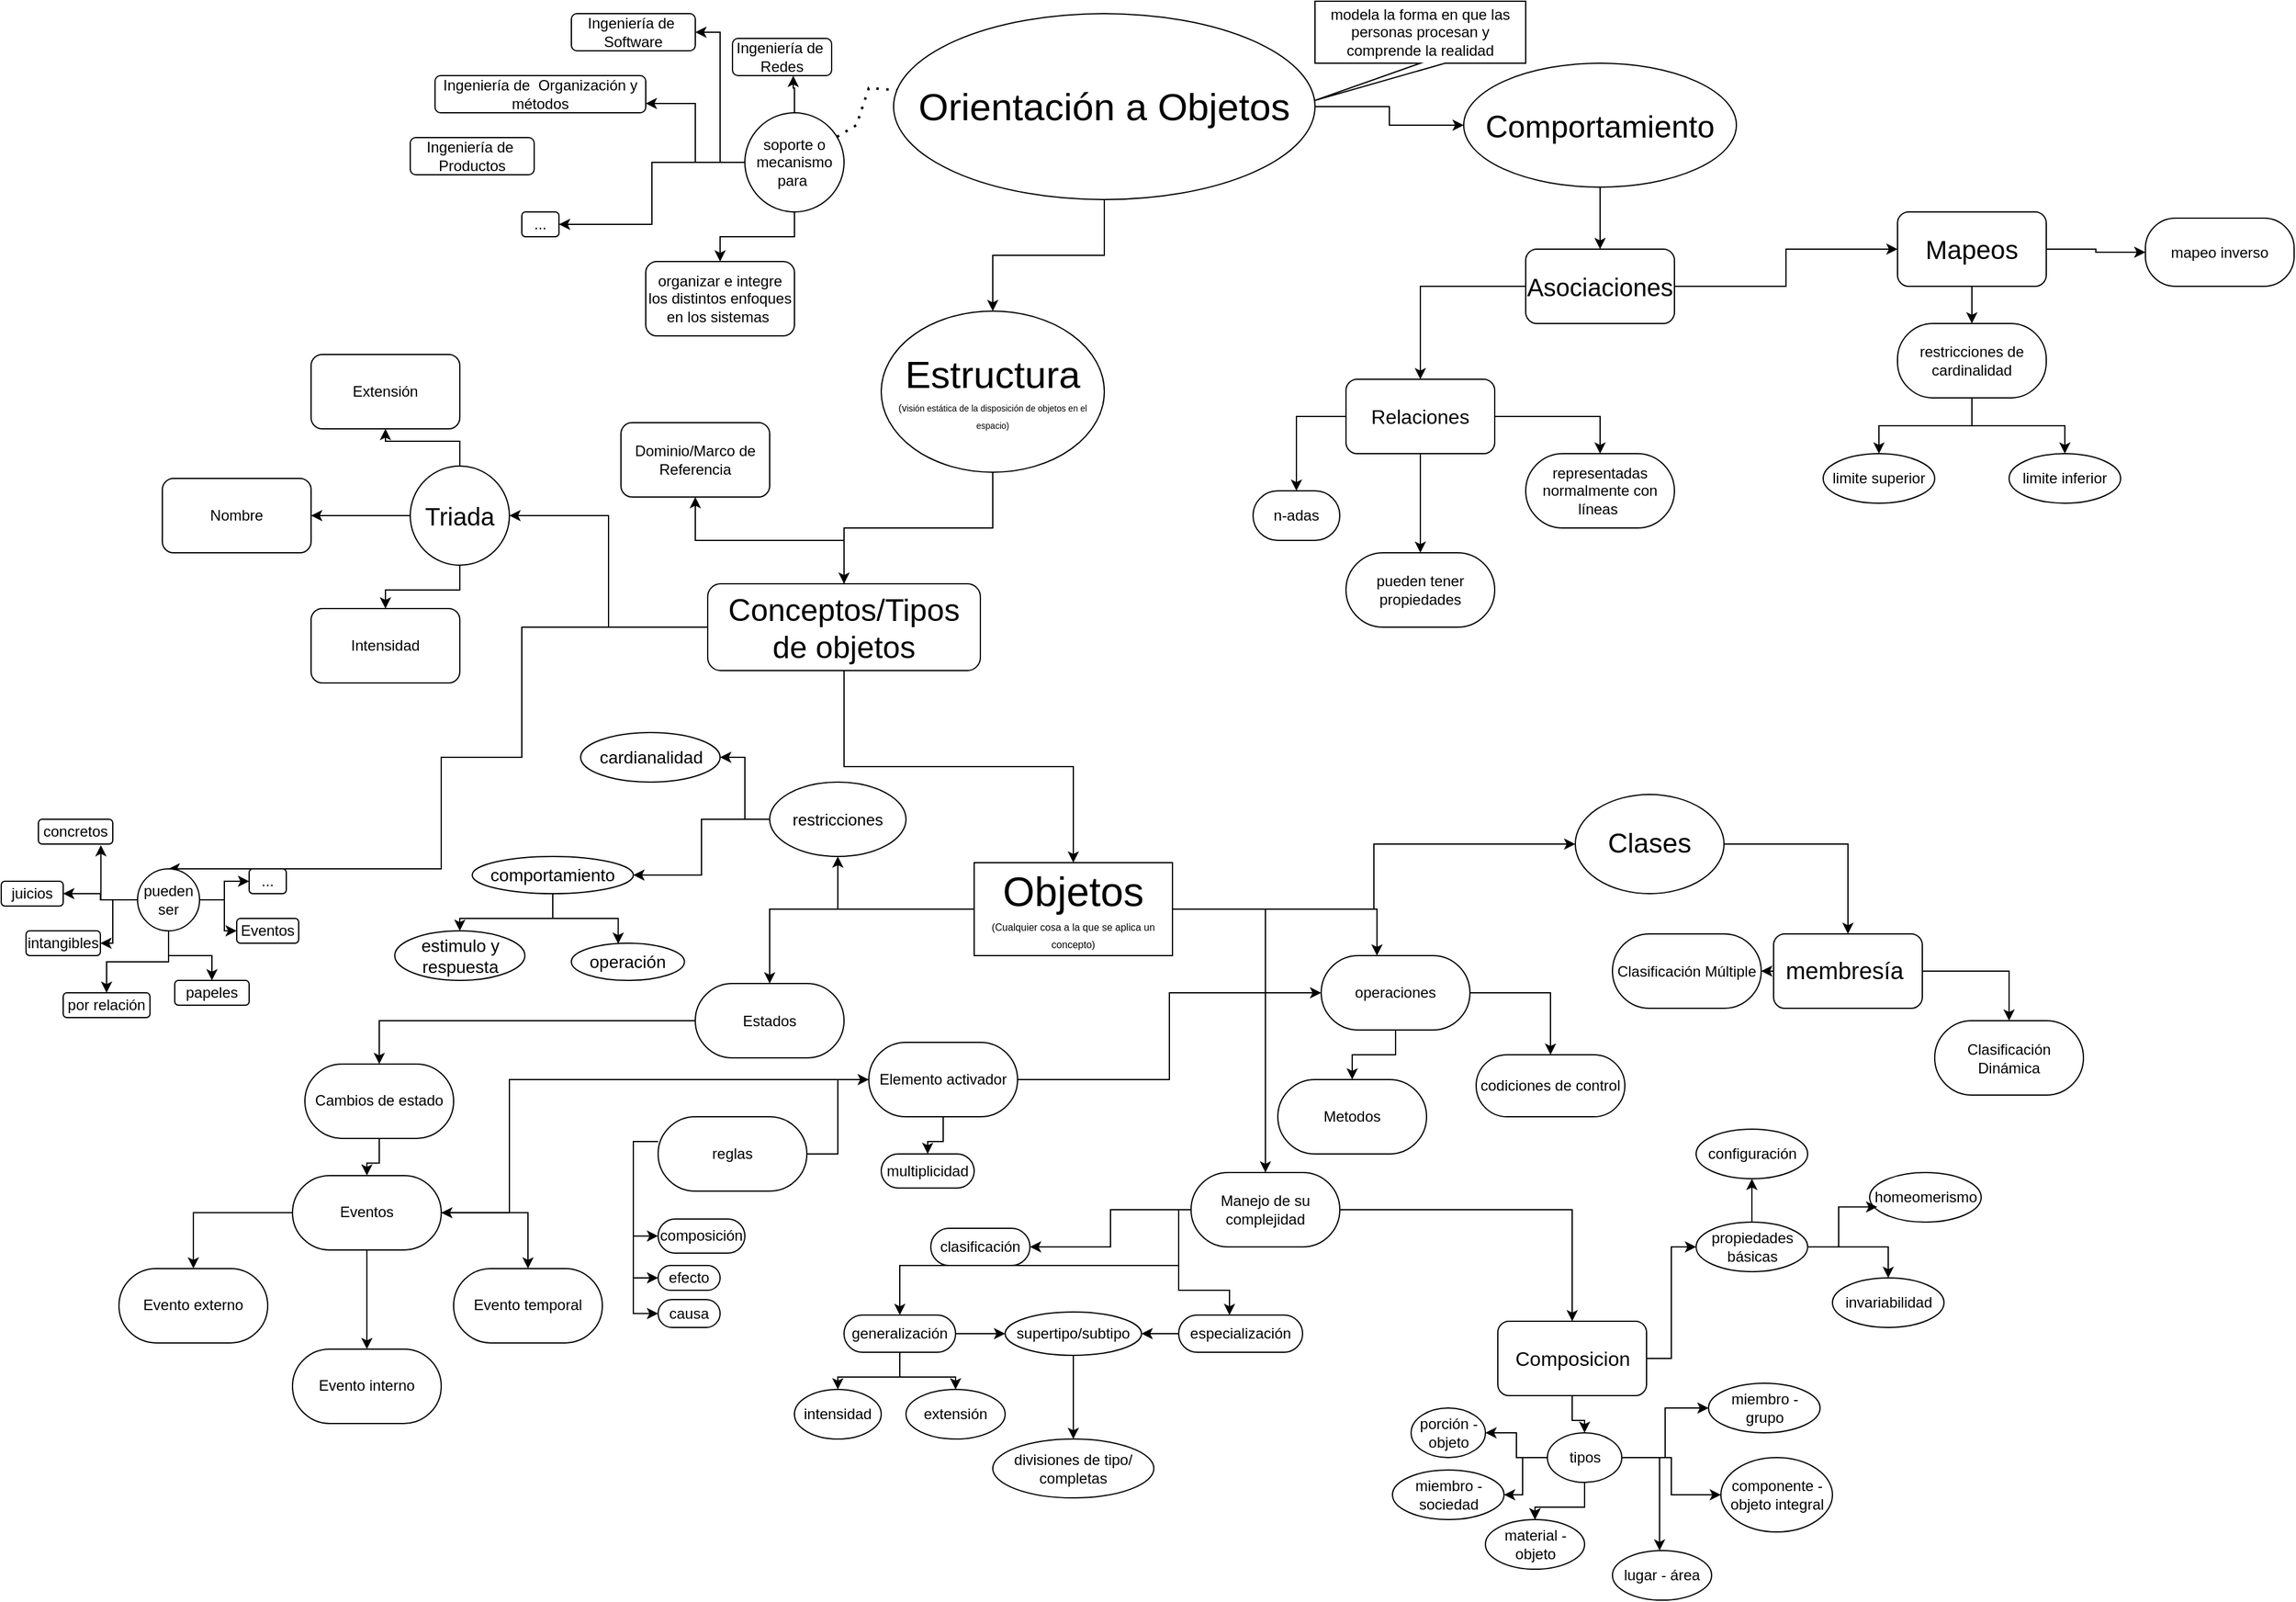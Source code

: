 <mxfile version="22.1.3" type="github">
  <diagram name="Page-1" id="ad52d381-51e7-2e0d-a935-2d0ddd2fd229">
    <mxGraphModel dx="2140" dy="559" grid="1" gridSize="10" guides="1" tooltips="1" connect="1" arrows="1" fold="1" page="1" pageScale="1" pageWidth="1100" pageHeight="850" background="none" math="0" shadow="0">
      <root>
        <mxCell id="0" />
        <mxCell id="1" parent="0" />
        <mxCell id="ZVfqwA3qxjbsTIcFYJxP-84" value="" style="edgeStyle=orthogonalEdgeStyle;rounded=0;orthogonalLoop=1;jettySize=auto;html=1;" parent="1" source="ZVfqwA3qxjbsTIcFYJxP-17" target="ZVfqwA3qxjbsTIcFYJxP-37" edge="1">
          <mxGeometry relative="1" as="geometry" />
        </mxCell>
        <mxCell id="ZVfqwA3qxjbsTIcFYJxP-85" style="edgeStyle=orthogonalEdgeStyle;rounded=0;orthogonalLoop=1;jettySize=auto;html=1;" parent="1" source="ZVfqwA3qxjbsTIcFYJxP-17" target="ZVfqwA3qxjbsTIcFYJxP-59" edge="1">
          <mxGeometry relative="1" as="geometry" />
        </mxCell>
        <mxCell id="ZVfqwA3qxjbsTIcFYJxP-17" value="&lt;font style=&quot;font-size: 31px;&quot;&gt;Orientación a Objetos&lt;/font&gt;" style="ellipse;whiteSpace=wrap;html=1;" parent="1" vertex="1">
          <mxGeometry x="-50" y="20" width="340" height="150" as="geometry" />
        </mxCell>
        <mxCell id="ZVfqwA3qxjbsTIcFYJxP-22" value="modela la forma en que las personas procesan y comprende la realidad" style="shape=callout;whiteSpace=wrap;html=1;perimeter=calloutPerimeter;position2=0;" parent="1" vertex="1">
          <mxGeometry x="290" y="10" width="170" height="80" as="geometry" />
        </mxCell>
        <mxCell id="ZVfqwA3qxjbsTIcFYJxP-72" style="edgeStyle=orthogonalEdgeStyle;rounded=0;orthogonalLoop=1;jettySize=auto;html=1;entryX=1;entryY=0.75;entryDx=0;entryDy=0;" parent="1" source="ZVfqwA3qxjbsTIcFYJxP-24" target="ZVfqwA3qxjbsTIcFYJxP-27" edge="1">
          <mxGeometry relative="1" as="geometry" />
        </mxCell>
        <mxCell id="ZVfqwA3qxjbsTIcFYJxP-74" style="edgeStyle=orthogonalEdgeStyle;rounded=0;orthogonalLoop=1;jettySize=auto;html=1;" parent="1" source="ZVfqwA3qxjbsTIcFYJxP-24" target="ZVfqwA3qxjbsTIcFYJxP-32" edge="1">
          <mxGeometry relative="1" as="geometry" />
        </mxCell>
        <mxCell id="ZVfqwA3qxjbsTIcFYJxP-75" style="edgeStyle=orthogonalEdgeStyle;rounded=0;orthogonalLoop=1;jettySize=auto;html=1;entryX=1;entryY=0.5;entryDx=0;entryDy=0;" parent="1" source="ZVfqwA3qxjbsTIcFYJxP-24" target="ZVfqwA3qxjbsTIcFYJxP-25" edge="1">
          <mxGeometry relative="1" as="geometry" />
        </mxCell>
        <mxCell id="ZVfqwA3qxjbsTIcFYJxP-79" style="edgeStyle=orthogonalEdgeStyle;rounded=0;orthogonalLoop=1;jettySize=auto;html=1;" parent="1" source="ZVfqwA3qxjbsTIcFYJxP-24" target="ZVfqwA3qxjbsTIcFYJxP-31" edge="1">
          <mxGeometry relative="1" as="geometry" />
        </mxCell>
        <mxCell id="ZVfqwA3qxjbsTIcFYJxP-24" value="soporte o mecanismo para&amp;nbsp;" style="ellipse;whiteSpace=wrap;html=1;aspect=fixed;" parent="1" vertex="1">
          <mxGeometry x="-170" y="100" width="80" height="80" as="geometry" />
        </mxCell>
        <mxCell id="ZVfqwA3qxjbsTIcFYJxP-25" value="Ingeniería de&amp;nbsp; Software" style="rounded=1;whiteSpace=wrap;html=1;" parent="1" vertex="1">
          <mxGeometry x="-310" y="20" width="100" height="30" as="geometry" />
        </mxCell>
        <mxCell id="ZVfqwA3qxjbsTIcFYJxP-26" value="Ingeniería de&amp;nbsp; Redes" style="rounded=1;whiteSpace=wrap;html=1;" parent="1" vertex="1">
          <mxGeometry x="-180" y="40" width="80" height="30" as="geometry" />
        </mxCell>
        <mxCell id="ZVfqwA3qxjbsTIcFYJxP-27" value="Ingeniería de&amp;nbsp; Organización y métodos" style="rounded=1;whiteSpace=wrap;html=1;" parent="1" vertex="1">
          <mxGeometry x="-420" y="70" width="170" height="30" as="geometry" />
        </mxCell>
        <mxCell id="ZVfqwA3qxjbsTIcFYJxP-28" value="Ingeniería de&amp;nbsp; Productos" style="rounded=1;whiteSpace=wrap;html=1;" parent="1" vertex="1">
          <mxGeometry x="-440" y="120" width="100" height="30" as="geometry" />
        </mxCell>
        <mxCell id="ZVfqwA3qxjbsTIcFYJxP-31" value="..." style="rounded=1;whiteSpace=wrap;html=1;" parent="1" vertex="1">
          <mxGeometry x="-350" y="180" width="30" height="20" as="geometry" />
        </mxCell>
        <mxCell id="ZVfqwA3qxjbsTIcFYJxP-32" value="organizar e integre los distintos enfoques en los sistemas&amp;nbsp;" style="rounded=1;whiteSpace=wrap;html=1;" parent="1" vertex="1">
          <mxGeometry x="-250" y="220" width="120" height="60" as="geometry" />
        </mxCell>
        <mxCell id="ZVfqwA3qxjbsTIcFYJxP-88" style="edgeStyle=orthogonalEdgeStyle;rounded=0;orthogonalLoop=1;jettySize=auto;html=1;" parent="1" source="ZVfqwA3qxjbsTIcFYJxP-37" target="ZVfqwA3qxjbsTIcFYJxP-38" edge="1">
          <mxGeometry relative="1" as="geometry" />
        </mxCell>
        <mxCell id="ZVfqwA3qxjbsTIcFYJxP-37" value="&lt;font style=&quot;font-size: 31px;&quot;&gt;Estructura&lt;/font&gt;&lt;br&gt;&lt;font style=&quot;font-size: 8px;&quot;&gt;&lt;font style=&quot;font-size: 8px;&quot;&gt;(&lt;/font&gt;&lt;font style=&quot;font-size: 8px;&quot;&gt;v&lt;/font&gt;&lt;/font&gt;&lt;font style=&quot;font-size: 7px;&quot;&gt;isión estática de la disposición de objetos en el espacio)&lt;/font&gt;" style="ellipse;whiteSpace=wrap;html=1;" parent="1" vertex="1">
          <mxGeometry x="-60" y="260" width="180" height="130" as="geometry" />
        </mxCell>
        <mxCell id="ZVfqwA3qxjbsTIcFYJxP-90" style="edgeStyle=orthogonalEdgeStyle;rounded=0;orthogonalLoop=1;jettySize=auto;html=1;entryX=0.5;entryY=0;entryDx=0;entryDy=0;" parent="1" source="ZVfqwA3qxjbsTIcFYJxP-38" target="ZVfqwA3qxjbsTIcFYJxP-51" edge="1">
          <mxGeometry relative="1" as="geometry">
            <Array as="points">
              <mxPoint x="-350" y="515" />
              <mxPoint x="-350" y="620" />
              <mxPoint x="-415" y="620" />
            </Array>
          </mxGeometry>
        </mxCell>
        <mxCell id="ZVfqwA3qxjbsTIcFYJxP-91" style="edgeStyle=orthogonalEdgeStyle;rounded=0;orthogonalLoop=1;jettySize=auto;html=1;entryX=1;entryY=0.5;entryDx=0;entryDy=0;" parent="1" source="ZVfqwA3qxjbsTIcFYJxP-38" target="ZVfqwA3qxjbsTIcFYJxP-43" edge="1">
          <mxGeometry relative="1" as="geometry" />
        </mxCell>
        <mxCell id="ZVfqwA3qxjbsTIcFYJxP-98" style="edgeStyle=orthogonalEdgeStyle;rounded=0;orthogonalLoop=1;jettySize=auto;html=1;" parent="1" source="ZVfqwA3qxjbsTIcFYJxP-38" target="ZVfqwA3qxjbsTIcFYJxP-41" edge="1">
          <mxGeometry relative="1" as="geometry" />
        </mxCell>
        <mxCell id="ZVfqwA3qxjbsTIcFYJxP-112" style="edgeStyle=orthogonalEdgeStyle;rounded=0;orthogonalLoop=1;jettySize=auto;html=1;" parent="1" source="ZVfqwA3qxjbsTIcFYJxP-38" target="ZVfqwA3qxjbsTIcFYJxP-53" edge="1">
          <mxGeometry relative="1" as="geometry" />
        </mxCell>
        <mxCell id="ZVfqwA3qxjbsTIcFYJxP-38" value="&lt;font style=&quot;font-size: 25px;&quot;&gt;Conceptos/Tipos de objetos&lt;/font&gt;" style="rounded=1;whiteSpace=wrap;html=1;" parent="1" vertex="1">
          <mxGeometry x="-200" y="480" width="220" height="70" as="geometry" />
        </mxCell>
        <mxCell id="ZVfqwA3qxjbsTIcFYJxP-39" value="Intensidad" style="rounded=1;whiteSpace=wrap;html=1;" parent="1" vertex="1">
          <mxGeometry x="-520" y="500" width="120" height="60" as="geometry" />
        </mxCell>
        <mxCell id="ZVfqwA3qxjbsTIcFYJxP-40" value="Extensión" style="rounded=1;whiteSpace=wrap;html=1;" parent="1" vertex="1">
          <mxGeometry x="-520" y="295" width="120" height="60" as="geometry" />
        </mxCell>
        <mxCell id="ZVfqwA3qxjbsTIcFYJxP-41" value="Dominio/Marco de Referencia" style="rounded=1;whiteSpace=wrap;html=1;" parent="1" vertex="1">
          <mxGeometry x="-270" y="350" width="120" height="60" as="geometry" />
        </mxCell>
        <mxCell id="ZVfqwA3qxjbsTIcFYJxP-42" value="Nombre" style="rounded=1;whiteSpace=wrap;html=1;" parent="1" vertex="1">
          <mxGeometry x="-640" y="395" width="120" height="60" as="geometry" />
        </mxCell>
        <mxCell id="ZVfqwA3qxjbsTIcFYJxP-92" value="" style="edgeStyle=orthogonalEdgeStyle;rounded=0;orthogonalLoop=1;jettySize=auto;html=1;" parent="1" source="ZVfqwA3qxjbsTIcFYJxP-43" target="ZVfqwA3qxjbsTIcFYJxP-42" edge="1">
          <mxGeometry relative="1" as="geometry" />
        </mxCell>
        <mxCell id="ZVfqwA3qxjbsTIcFYJxP-93" value="" style="edgeStyle=orthogonalEdgeStyle;rounded=0;orthogonalLoop=1;jettySize=auto;html=1;" parent="1" source="ZVfqwA3qxjbsTIcFYJxP-43" target="ZVfqwA3qxjbsTIcFYJxP-40" edge="1">
          <mxGeometry relative="1" as="geometry" />
        </mxCell>
        <mxCell id="ZVfqwA3qxjbsTIcFYJxP-111" value="" style="edgeStyle=orthogonalEdgeStyle;rounded=0;orthogonalLoop=1;jettySize=auto;html=1;" parent="1" source="ZVfqwA3qxjbsTIcFYJxP-43" target="ZVfqwA3qxjbsTIcFYJxP-39" edge="1">
          <mxGeometry relative="1" as="geometry" />
        </mxCell>
        <mxCell id="ZVfqwA3qxjbsTIcFYJxP-43" value="&lt;font style=&quot;font-size: 20px;&quot;&gt;Triada&lt;/font&gt;" style="ellipse;whiteSpace=wrap;html=1;aspect=fixed;" parent="1" vertex="1">
          <mxGeometry x="-440" y="385" width="80" height="80" as="geometry" />
        </mxCell>
        <mxCell id="ZVfqwA3qxjbsTIcFYJxP-44" value="concretos" style="rounded=1;whiteSpace=wrap;html=1;" parent="1" vertex="1">
          <mxGeometry x="-740" y="670" width="60" height="20" as="geometry" />
        </mxCell>
        <mxCell id="ZVfqwA3qxjbsTIcFYJxP-45" value="intangibles" style="rounded=1;whiteSpace=wrap;html=1;" parent="1" vertex="1">
          <mxGeometry x="-750" y="760" width="60" height="20" as="geometry" />
        </mxCell>
        <mxCell id="ZVfqwA3qxjbsTIcFYJxP-46" value="papeles" style="rounded=1;whiteSpace=wrap;html=1;" parent="1" vertex="1">
          <mxGeometry x="-630" y="800" width="60" height="20" as="geometry" />
        </mxCell>
        <mxCell id="ZVfqwA3qxjbsTIcFYJxP-47" value="juicios" style="rounded=1;whiteSpace=wrap;html=1;" parent="1" vertex="1">
          <mxGeometry x="-770" y="720" width="50" height="20" as="geometry" />
        </mxCell>
        <mxCell id="ZVfqwA3qxjbsTIcFYJxP-48" value="por relación" style="rounded=1;whiteSpace=wrap;html=1;" parent="1" vertex="1">
          <mxGeometry x="-720" y="810" width="70" height="20" as="geometry" />
        </mxCell>
        <mxCell id="ZVfqwA3qxjbsTIcFYJxP-49" value="Eventos" style="rounded=1;whiteSpace=wrap;html=1;" parent="1" vertex="1">
          <mxGeometry x="-580" y="750" width="50" height="20" as="geometry" />
        </mxCell>
        <mxCell id="ZVfqwA3qxjbsTIcFYJxP-50" value="..." style="rounded=1;whiteSpace=wrap;html=1;" parent="1" vertex="1">
          <mxGeometry x="-570" y="710" width="30" height="20" as="geometry" />
        </mxCell>
        <mxCell id="ZVfqwA3qxjbsTIcFYJxP-99" value="" style="edgeStyle=orthogonalEdgeStyle;rounded=0;orthogonalLoop=1;jettySize=auto;html=1;" parent="1" source="ZVfqwA3qxjbsTIcFYJxP-51" target="ZVfqwA3qxjbsTIcFYJxP-47" edge="1">
          <mxGeometry relative="1" as="geometry" />
        </mxCell>
        <mxCell id="ZVfqwA3qxjbsTIcFYJxP-101" value="" style="edgeStyle=orthogonalEdgeStyle;rounded=0;orthogonalLoop=1;jettySize=auto;html=1;" parent="1" source="ZVfqwA3qxjbsTIcFYJxP-51" target="ZVfqwA3qxjbsTIcFYJxP-48" edge="1">
          <mxGeometry relative="1" as="geometry" />
        </mxCell>
        <mxCell id="ZVfqwA3qxjbsTIcFYJxP-102" style="edgeStyle=orthogonalEdgeStyle;rounded=0;orthogonalLoop=1;jettySize=auto;html=1;" parent="1" source="ZVfqwA3qxjbsTIcFYJxP-51" target="ZVfqwA3qxjbsTIcFYJxP-45" edge="1">
          <mxGeometry relative="1" as="geometry" />
        </mxCell>
        <mxCell id="ZVfqwA3qxjbsTIcFYJxP-105" style="edgeStyle=orthogonalEdgeStyle;rounded=0;orthogonalLoop=1;jettySize=auto;html=1;" parent="1" source="ZVfqwA3qxjbsTIcFYJxP-51" target="ZVfqwA3qxjbsTIcFYJxP-50" edge="1">
          <mxGeometry relative="1" as="geometry" />
        </mxCell>
        <mxCell id="ZVfqwA3qxjbsTIcFYJxP-106" style="edgeStyle=orthogonalEdgeStyle;rounded=0;orthogonalLoop=1;jettySize=auto;html=1;" parent="1" source="ZVfqwA3qxjbsTIcFYJxP-51" target="ZVfqwA3qxjbsTIcFYJxP-49" edge="1">
          <mxGeometry relative="1" as="geometry" />
        </mxCell>
        <mxCell id="ZVfqwA3qxjbsTIcFYJxP-110" style="edgeStyle=orthogonalEdgeStyle;rounded=0;orthogonalLoop=1;jettySize=auto;html=1;" parent="1" source="ZVfqwA3qxjbsTIcFYJxP-51" target="ZVfqwA3qxjbsTIcFYJxP-46" edge="1">
          <mxGeometry relative="1" as="geometry" />
        </mxCell>
        <mxCell id="ZVfqwA3qxjbsTIcFYJxP-51" value="pueden ser" style="ellipse;whiteSpace=wrap;html=1;aspect=fixed;" parent="1" vertex="1">
          <mxGeometry x="-660" y="710" width="50" height="50" as="geometry" />
        </mxCell>
        <mxCell id="ZVfqwA3qxjbsTIcFYJxP-114" style="edgeStyle=orthogonalEdgeStyle;rounded=0;orthogonalLoop=1;jettySize=auto;html=1;" parent="1" source="ZVfqwA3qxjbsTIcFYJxP-53" target="ZVfqwA3qxjbsTIcFYJxP-55" edge="1">
          <mxGeometry relative="1" as="geometry" />
        </mxCell>
        <mxCell id="pJQ6VN8gCUTvLW-6W9JR-26" value="" style="edgeStyle=orthogonalEdgeStyle;rounded=0;orthogonalLoop=1;jettySize=auto;html=1;" parent="1" source="ZVfqwA3qxjbsTIcFYJxP-53" target="pJQ6VN8gCUTvLW-6W9JR-25" edge="1">
          <mxGeometry relative="1" as="geometry" />
        </mxCell>
        <mxCell id="pJQ6VN8gCUTvLW-6W9JR-58" value="" style="edgeStyle=orthogonalEdgeStyle;rounded=0;orthogonalLoop=1;jettySize=auto;html=1;" parent="1" source="ZVfqwA3qxjbsTIcFYJxP-53" target="pJQ6VN8gCUTvLW-6W9JR-59" edge="1">
          <mxGeometry relative="1" as="geometry">
            <mxPoint x="-50.0" y="832.5" as="targetPoint" />
          </mxGeometry>
        </mxCell>
        <mxCell id="pJQ6VN8gCUTvLW-6W9JR-74" style="edgeStyle=orthogonalEdgeStyle;rounded=0;orthogonalLoop=1;jettySize=auto;html=1;" parent="1" source="ZVfqwA3qxjbsTIcFYJxP-53" target="pJQ6VN8gCUTvLW-6W9JR-73" edge="1">
          <mxGeometry relative="1" as="geometry">
            <Array as="points">
              <mxPoint x="340" y="743" />
            </Array>
          </mxGeometry>
        </mxCell>
        <mxCell id="pJQ6VN8gCUTvLW-6W9JR-161" style="edgeStyle=orthogonalEdgeStyle;rounded=0;orthogonalLoop=1;jettySize=auto;html=1;" parent="1" source="ZVfqwA3qxjbsTIcFYJxP-53" target="pJQ6VN8gCUTvLW-6W9JR-147" edge="1">
          <mxGeometry relative="1" as="geometry" />
        </mxCell>
        <mxCell id="ZVfqwA3qxjbsTIcFYJxP-53" value="&lt;font style=&quot;&quot;&gt;&lt;span style=&quot;font-size: 33px;&quot;&gt;Objetos&lt;/span&gt;&lt;br&gt;&lt;span style=&quot;font-size: 8px;&quot;&gt;(Cualquier cosa a la que se aplica un concepto)&lt;/span&gt;&lt;br&gt;&lt;/font&gt;" style="rounded=0;whiteSpace=wrap;html=1;" parent="1" vertex="1">
          <mxGeometry x="15" y="705" width="160" height="75" as="geometry" />
        </mxCell>
        <mxCell id="ZVfqwA3qxjbsTIcFYJxP-115" style="edgeStyle=orthogonalEdgeStyle;rounded=0;orthogonalLoop=1;jettySize=auto;html=1;" parent="1" source="ZVfqwA3qxjbsTIcFYJxP-55" target="ZVfqwA3qxjbsTIcFYJxP-56" edge="1">
          <mxGeometry relative="1" as="geometry" />
        </mxCell>
        <mxCell id="ZVfqwA3qxjbsTIcFYJxP-55" value="&lt;font style=&quot;font-size: 22px;&quot;&gt;Clases&lt;/font&gt;" style="ellipse;whiteSpace=wrap;html=1;" parent="1" vertex="1">
          <mxGeometry x="500" y="650" width="120" height="80" as="geometry" />
        </mxCell>
        <mxCell id="ZVfqwA3qxjbsTIcFYJxP-117" style="edgeStyle=orthogonalEdgeStyle;rounded=0;orthogonalLoop=1;jettySize=auto;html=1;" parent="1" source="ZVfqwA3qxjbsTIcFYJxP-56" target="ZVfqwA3qxjbsTIcFYJxP-57" edge="1">
          <mxGeometry relative="1" as="geometry" />
        </mxCell>
        <mxCell id="ZVfqwA3qxjbsTIcFYJxP-119" style="edgeStyle=orthogonalEdgeStyle;rounded=0;orthogonalLoop=1;jettySize=auto;html=1;" parent="1" source="ZVfqwA3qxjbsTIcFYJxP-56" target="ZVfqwA3qxjbsTIcFYJxP-58" edge="1">
          <mxGeometry relative="1" as="geometry" />
        </mxCell>
        <mxCell id="ZVfqwA3qxjbsTIcFYJxP-56" value="&lt;font style=&quot;font-size: 19px;&quot;&gt;membresía&amp;nbsp;&lt;/font&gt;" style="rounded=1;whiteSpace=wrap;html=1;" parent="1" vertex="1">
          <mxGeometry x="660" y="762.5" width="120" height="60" as="geometry" />
        </mxCell>
        <mxCell id="ZVfqwA3qxjbsTIcFYJxP-57" value="Clasificación Múltiple" style="rounded=1;whiteSpace=wrap;html=1;arcSize=50;" parent="1" vertex="1">
          <mxGeometry x="530" y="762.5" width="120" height="60" as="geometry" />
        </mxCell>
        <mxCell id="ZVfqwA3qxjbsTIcFYJxP-58" value="Clasificación Dinámica" style="rounded=1;whiteSpace=wrap;html=1;arcSize=50;" parent="1" vertex="1">
          <mxGeometry x="790" y="832.5" width="120" height="60" as="geometry" />
        </mxCell>
        <mxCell id="ZVfqwA3qxjbsTIcFYJxP-121" style="edgeStyle=orthogonalEdgeStyle;rounded=0;orthogonalLoop=1;jettySize=auto;html=1;" parent="1" source="ZVfqwA3qxjbsTIcFYJxP-59" target="ZVfqwA3qxjbsTIcFYJxP-60" edge="1">
          <mxGeometry relative="1" as="geometry" />
        </mxCell>
        <mxCell id="ZVfqwA3qxjbsTIcFYJxP-59" value="&lt;font style=&quot;font-size: 25px;&quot;&gt;Comportamiento&lt;/font&gt;" style="ellipse;whiteSpace=wrap;html=1;" parent="1" vertex="1">
          <mxGeometry x="410" y="60" width="220" height="100" as="geometry" />
        </mxCell>
        <mxCell id="ZVfqwA3qxjbsTIcFYJxP-122" style="edgeStyle=orthogonalEdgeStyle;rounded=0;orthogonalLoop=1;jettySize=auto;html=1;" parent="1" source="ZVfqwA3qxjbsTIcFYJxP-60" target="ZVfqwA3qxjbsTIcFYJxP-61" edge="1">
          <mxGeometry relative="1" as="geometry" />
        </mxCell>
        <mxCell id="ZVfqwA3qxjbsTIcFYJxP-123" style="edgeStyle=orthogonalEdgeStyle;rounded=0;orthogonalLoop=1;jettySize=auto;html=1;" parent="1" source="ZVfqwA3qxjbsTIcFYJxP-60" target="ZVfqwA3qxjbsTIcFYJxP-62" edge="1">
          <mxGeometry relative="1" as="geometry" />
        </mxCell>
        <mxCell id="ZVfqwA3qxjbsTIcFYJxP-60" value="&lt;font style=&quot;font-size: 20px;&quot;&gt;Asociaciones&lt;/font&gt;" style="rounded=1;whiteSpace=wrap;html=1;" parent="1" vertex="1">
          <mxGeometry x="460" y="210" width="120" height="60" as="geometry" />
        </mxCell>
        <mxCell id="pJQ6VN8gCUTvLW-6W9JR-16" value="" style="edgeStyle=orthogonalEdgeStyle;rounded=0;orthogonalLoop=1;jettySize=auto;html=1;" parent="1" source="ZVfqwA3qxjbsTIcFYJxP-61" target="pJQ6VN8gCUTvLW-6W9JR-15" edge="1">
          <mxGeometry relative="1" as="geometry" />
        </mxCell>
        <mxCell id="pJQ6VN8gCUTvLW-6W9JR-17" style="edgeStyle=orthogonalEdgeStyle;rounded=0;orthogonalLoop=1;jettySize=auto;html=1;" parent="1" source="ZVfqwA3qxjbsTIcFYJxP-61" target="ZVfqwA3qxjbsTIcFYJxP-65" edge="1">
          <mxGeometry relative="1" as="geometry" />
        </mxCell>
        <mxCell id="pJQ6VN8gCUTvLW-6W9JR-18" style="edgeStyle=orthogonalEdgeStyle;rounded=0;orthogonalLoop=1;jettySize=auto;html=1;entryX=0.5;entryY=0;entryDx=0;entryDy=0;" parent="1" source="ZVfqwA3qxjbsTIcFYJxP-61" target="pJQ6VN8gCUTvLW-6W9JR-13" edge="1">
          <mxGeometry relative="1" as="geometry" />
        </mxCell>
        <mxCell id="ZVfqwA3qxjbsTIcFYJxP-61" value="&lt;font style=&quot;font-size: 16px;&quot;&gt;Relaciones&lt;/font&gt;" style="rounded=1;whiteSpace=wrap;html=1;" parent="1" vertex="1">
          <mxGeometry x="315" y="315" width="120" height="60" as="geometry" />
        </mxCell>
        <mxCell id="pJQ6VN8gCUTvLW-6W9JR-2" value="" style="edgeStyle=orthogonalEdgeStyle;rounded=0;orthogonalLoop=1;jettySize=auto;html=1;" parent="1" source="ZVfqwA3qxjbsTIcFYJxP-62" target="pJQ6VN8gCUTvLW-6W9JR-1" edge="1">
          <mxGeometry relative="1" as="geometry" />
        </mxCell>
        <mxCell id="pJQ6VN8gCUTvLW-6W9JR-12" value="" style="edgeStyle=orthogonalEdgeStyle;rounded=0;orthogonalLoop=1;jettySize=auto;html=1;" parent="1" source="ZVfqwA3qxjbsTIcFYJxP-62" target="pJQ6VN8gCUTvLW-6W9JR-3" edge="1">
          <mxGeometry relative="1" as="geometry" />
        </mxCell>
        <mxCell id="ZVfqwA3qxjbsTIcFYJxP-62" value="&lt;font style=&quot;font-size: 21px;&quot;&gt;Mapeos&lt;/font&gt;" style="rounded=1;whiteSpace=wrap;html=1;" parent="1" vertex="1">
          <mxGeometry x="760" y="180" width="120" height="60" as="geometry" />
        </mxCell>
        <mxCell id="ZVfqwA3qxjbsTIcFYJxP-65" value="n-adas" style="rounded=1;whiteSpace=wrap;html=1;arcSize=50;" parent="1" vertex="1">
          <mxGeometry x="240" y="405" width="70" height="40" as="geometry" />
        </mxCell>
        <mxCell id="ZVfqwA3qxjbsTIcFYJxP-73" style="edgeStyle=orthogonalEdgeStyle;rounded=0;orthogonalLoop=1;jettySize=auto;html=1;entryX=0.613;entryY=1.005;entryDx=0;entryDy=0;entryPerimeter=0;" parent="1" source="ZVfqwA3qxjbsTIcFYJxP-24" target="ZVfqwA3qxjbsTIcFYJxP-26" edge="1">
          <mxGeometry relative="1" as="geometry" />
        </mxCell>
        <mxCell id="ZVfqwA3qxjbsTIcFYJxP-83" value="" style="endArrow=none;dashed=1;html=1;dashPattern=1 3;strokeWidth=2;rounded=0;" parent="1" source="ZVfqwA3qxjbsTIcFYJxP-24" target="ZVfqwA3qxjbsTIcFYJxP-17" edge="1">
          <mxGeometry width="50" height="50" relative="1" as="geometry">
            <mxPoint x="70" y="190" as="sourcePoint" />
            <mxPoint x="120" y="140" as="targetPoint" />
            <Array as="points">
              <mxPoint x="-80" y="110" />
              <mxPoint x="-70" y="80" />
            </Array>
          </mxGeometry>
        </mxCell>
        <mxCell id="ZVfqwA3qxjbsTIcFYJxP-104" style="edgeStyle=orthogonalEdgeStyle;rounded=0;orthogonalLoop=1;jettySize=auto;html=1;entryX=0.84;entryY=1.043;entryDx=0;entryDy=0;entryPerimeter=0;" parent="1" source="ZVfqwA3qxjbsTIcFYJxP-51" target="ZVfqwA3qxjbsTIcFYJxP-44" edge="1">
          <mxGeometry relative="1" as="geometry" />
        </mxCell>
        <mxCell id="pJQ6VN8gCUTvLW-6W9JR-1" value="mapeo inverso" style="whiteSpace=wrap;html=1;rounded=1;arcSize=44;" parent="1" vertex="1">
          <mxGeometry x="960" y="185" width="120" height="55" as="geometry" />
        </mxCell>
        <mxCell id="pJQ6VN8gCUTvLW-6W9JR-6" value="" style="edgeStyle=orthogonalEdgeStyle;rounded=0;orthogonalLoop=1;jettySize=auto;html=1;" parent="1" source="pJQ6VN8gCUTvLW-6W9JR-3" target="pJQ6VN8gCUTvLW-6W9JR-5" edge="1">
          <mxGeometry relative="1" as="geometry" />
        </mxCell>
        <mxCell id="pJQ6VN8gCUTvLW-6W9JR-9" value="" style="edgeStyle=orthogonalEdgeStyle;rounded=0;orthogonalLoop=1;jettySize=auto;html=1;" parent="1" source="pJQ6VN8gCUTvLW-6W9JR-3" target="pJQ6VN8gCUTvLW-6W9JR-7" edge="1">
          <mxGeometry relative="1" as="geometry" />
        </mxCell>
        <mxCell id="pJQ6VN8gCUTvLW-6W9JR-3" value="restricciones de cardinalidad" style="whiteSpace=wrap;html=1;rounded=1;arcSize=48;" parent="1" vertex="1">
          <mxGeometry x="760" y="270" width="120" height="60" as="geometry" />
        </mxCell>
        <mxCell id="pJQ6VN8gCUTvLW-6W9JR-5" value="limite superior" style="ellipse;whiteSpace=wrap;html=1;rounded=1;arcSize=48;" parent="1" vertex="1">
          <mxGeometry x="700" y="375" width="90" height="40" as="geometry" />
        </mxCell>
        <mxCell id="pJQ6VN8gCUTvLW-6W9JR-7" value="limite inferior" style="ellipse;whiteSpace=wrap;html=1;rounded=1;arcSize=48;" parent="1" vertex="1">
          <mxGeometry x="850" y="375" width="90" height="40" as="geometry" />
        </mxCell>
        <mxCell id="pJQ6VN8gCUTvLW-6W9JR-13" value="representadas normalmente con líneas&amp;nbsp;" style="whiteSpace=wrap;html=1;rounded=1;arcSize=50;" parent="1" vertex="1">
          <mxGeometry x="460" y="375" width="120" height="60" as="geometry" />
        </mxCell>
        <mxCell id="pJQ6VN8gCUTvLW-6W9JR-15" value="pueden tener propiedades" style="whiteSpace=wrap;html=1;rounded=1;arcSize=50;" parent="1" vertex="1">
          <mxGeometry x="315" y="455" width="120" height="60" as="geometry" />
        </mxCell>
        <mxCell id="pJQ6VN8gCUTvLW-6W9JR-28" value="" style="edgeStyle=orthogonalEdgeStyle;rounded=0;orthogonalLoop=1;jettySize=auto;html=1;" parent="1" source="pJQ6VN8gCUTvLW-6W9JR-25" target="pJQ6VN8gCUTvLW-6W9JR-27" edge="1">
          <mxGeometry relative="1" as="geometry" />
        </mxCell>
        <mxCell id="pJQ6VN8gCUTvLW-6W9JR-30" value="" style="edgeStyle=orthogonalEdgeStyle;rounded=0;orthogonalLoop=1;jettySize=auto;html=1;" parent="1" source="pJQ6VN8gCUTvLW-6W9JR-25" target="pJQ6VN8gCUTvLW-6W9JR-29" edge="1">
          <mxGeometry relative="1" as="geometry">
            <Array as="points">
              <mxPoint x="180" y="1030" />
              <mxPoint x="-45" y="1030" />
            </Array>
          </mxGeometry>
        </mxCell>
        <mxCell id="pJQ6VN8gCUTvLW-6W9JR-35" style="edgeStyle=orthogonalEdgeStyle;rounded=0;orthogonalLoop=1;jettySize=auto;html=1;" parent="1" source="pJQ6VN8gCUTvLW-6W9JR-25" target="pJQ6VN8gCUTvLW-6W9JR-37" edge="1">
          <mxGeometry relative="1" as="geometry">
            <mxPoint x="220" y="1120" as="targetPoint" />
            <Array as="points">
              <mxPoint x="180" y="1050" />
              <mxPoint x="221" y="1050" />
            </Array>
          </mxGeometry>
        </mxCell>
        <mxCell id="pJQ6VN8gCUTvLW-6W9JR-25" value="Manejo de su complejidad" style="rounded=1;whiteSpace=wrap;html=1;arcSize=50;" parent="1" vertex="1">
          <mxGeometry x="190" y="955" width="120" height="60" as="geometry" />
        </mxCell>
        <mxCell id="pJQ6VN8gCUTvLW-6W9JR-27" value="clasificación" style="rounded=1;whiteSpace=wrap;html=1;arcSize=50;" parent="1" vertex="1">
          <mxGeometry x="-20" y="1000" width="80" height="30" as="geometry" />
        </mxCell>
        <mxCell id="pJQ6VN8gCUTvLW-6W9JR-43" value="" style="edgeStyle=orthogonalEdgeStyle;rounded=0;orthogonalLoop=1;jettySize=auto;html=1;" parent="1" source="pJQ6VN8gCUTvLW-6W9JR-29" target="pJQ6VN8gCUTvLW-6W9JR-42" edge="1">
          <mxGeometry relative="1" as="geometry" />
        </mxCell>
        <mxCell id="pJQ6VN8gCUTvLW-6W9JR-45" style="edgeStyle=orthogonalEdgeStyle;rounded=0;orthogonalLoop=1;jettySize=auto;html=1;" parent="1" source="pJQ6VN8gCUTvLW-6W9JR-29" target="pJQ6VN8gCUTvLW-6W9JR-44" edge="1">
          <mxGeometry relative="1" as="geometry" />
        </mxCell>
        <mxCell id="pJQ6VN8gCUTvLW-6W9JR-49" value="" style="edgeStyle=orthogonalEdgeStyle;rounded=0;orthogonalLoop=1;jettySize=auto;html=1;" parent="1" source="pJQ6VN8gCUTvLW-6W9JR-29" target="pJQ6VN8gCUTvLW-6W9JR-48" edge="1">
          <mxGeometry relative="1" as="geometry" />
        </mxCell>
        <mxCell id="pJQ6VN8gCUTvLW-6W9JR-29" value="generalización" style="rounded=1;whiteSpace=wrap;html=1;arcSize=50;" parent="1" vertex="1">
          <mxGeometry x="-90" y="1070" width="90" height="30" as="geometry" />
        </mxCell>
        <mxCell id="pJQ6VN8gCUTvLW-6W9JR-50" value="" style="edgeStyle=orthogonalEdgeStyle;rounded=0;orthogonalLoop=1;jettySize=auto;html=1;" parent="1" source="pJQ6VN8gCUTvLW-6W9JR-37" target="pJQ6VN8gCUTvLW-6W9JR-48" edge="1">
          <mxGeometry relative="1" as="geometry" />
        </mxCell>
        <mxCell id="pJQ6VN8gCUTvLW-6W9JR-37" value="especialización" style="rounded=1;whiteSpace=wrap;html=1;arcSize=50;" parent="1" vertex="1">
          <mxGeometry x="180" y="1070" width="100" height="30" as="geometry" />
        </mxCell>
        <mxCell id="pJQ6VN8gCUTvLW-6W9JR-41" value="" style="edgeStyle=orthogonalEdgeStyle;rounded=0;orthogonalLoop=1;jettySize=auto;html=1;" parent="1" source="pJQ6VN8gCUTvLW-6W9JR-25" target="pJQ6VN8gCUTvLW-6W9JR-116" edge="1">
          <mxGeometry relative="1" as="geometry">
            <mxPoint x="310.043" y="1030" as="targetPoint" />
            <mxPoint x="240" y="990" as="sourcePoint" />
          </mxGeometry>
        </mxCell>
        <mxCell id="pJQ6VN8gCUTvLW-6W9JR-42" value="intensidad" style="ellipse;whiteSpace=wrap;html=1;rounded=1;arcSize=50;" parent="1" vertex="1">
          <mxGeometry x="-130" y="1130" width="70" height="40" as="geometry" />
        </mxCell>
        <mxCell id="pJQ6VN8gCUTvLW-6W9JR-44" value="extensión" style="ellipse;whiteSpace=wrap;html=1;rounded=1;arcSize=50;" parent="1" vertex="1">
          <mxGeometry x="-40" y="1130" width="80" height="40" as="geometry" />
        </mxCell>
        <mxCell id="pJQ6VN8gCUTvLW-6W9JR-52" value="" style="edgeStyle=orthogonalEdgeStyle;rounded=0;orthogonalLoop=1;jettySize=auto;html=1;" parent="1" source="pJQ6VN8gCUTvLW-6W9JR-48" target="pJQ6VN8gCUTvLW-6W9JR-51" edge="1">
          <mxGeometry relative="1" as="geometry" />
        </mxCell>
        <mxCell id="pJQ6VN8gCUTvLW-6W9JR-48" value="supertipo/subtipo" style="ellipse;whiteSpace=wrap;html=1;rounded=1;arcSize=50;" parent="1" vertex="1">
          <mxGeometry x="40" y="1067.5" width="110" height="35" as="geometry" />
        </mxCell>
        <mxCell id="pJQ6VN8gCUTvLW-6W9JR-51" value="divisiones de tipo/ completas" style="ellipse;whiteSpace=wrap;html=1;rounded=1;arcSize=50;" parent="1" vertex="1">
          <mxGeometry x="30" y="1170" width="130" height="47.5" as="geometry" />
        </mxCell>
        <mxCell id="pJQ6VN8gCUTvLW-6W9JR-62" value="" style="edgeStyle=orthogonalEdgeStyle;rounded=0;orthogonalLoop=1;jettySize=auto;html=1;" parent="1" source="pJQ6VN8gCUTvLW-6W9JR-59" target="pJQ6VN8gCUTvLW-6W9JR-61" edge="1">
          <mxGeometry relative="1" as="geometry">
            <mxPoint x="-345" y="849.996" as="sourcePoint" />
          </mxGeometry>
        </mxCell>
        <mxCell id="pJQ6VN8gCUTvLW-6W9JR-59" value="Estados" style="rounded=1;whiteSpace=wrap;html=1;arcSize=50;" parent="1" vertex="1">
          <mxGeometry x="-210" y="802.5" width="120" height="60" as="geometry" />
        </mxCell>
        <mxCell id="pJQ6VN8gCUTvLW-6W9JR-64" value="" style="edgeStyle=orthogonalEdgeStyle;rounded=0;orthogonalLoop=1;jettySize=auto;html=1;" parent="1" source="pJQ6VN8gCUTvLW-6W9JR-61" target="pJQ6VN8gCUTvLW-6W9JR-63" edge="1">
          <mxGeometry relative="1" as="geometry" />
        </mxCell>
        <mxCell id="pJQ6VN8gCUTvLW-6W9JR-61" value="Cambios de estado" style="rounded=1;whiteSpace=wrap;html=1;arcSize=50;" parent="1" vertex="1">
          <mxGeometry x="-525" y="867.44" width="120" height="60" as="geometry" />
        </mxCell>
        <mxCell id="pJQ6VN8gCUTvLW-6W9JR-66" value="" style="edgeStyle=orthogonalEdgeStyle;rounded=0;orthogonalLoop=1;jettySize=auto;html=1;" parent="1" source="pJQ6VN8gCUTvLW-6W9JR-63" target="pJQ6VN8gCUTvLW-6W9JR-65" edge="1">
          <mxGeometry relative="1" as="geometry" />
        </mxCell>
        <mxCell id="pJQ6VN8gCUTvLW-6W9JR-71" style="edgeStyle=orthogonalEdgeStyle;rounded=0;orthogonalLoop=1;jettySize=auto;html=1;" parent="1" source="pJQ6VN8gCUTvLW-6W9JR-63" target="pJQ6VN8gCUTvLW-6W9JR-68" edge="1">
          <mxGeometry relative="1" as="geometry" />
        </mxCell>
        <mxCell id="pJQ6VN8gCUTvLW-6W9JR-72" style="edgeStyle=orthogonalEdgeStyle;rounded=0;orthogonalLoop=1;jettySize=auto;html=1;entryX=0.5;entryY=0;entryDx=0;entryDy=0;" parent="1" source="pJQ6VN8gCUTvLW-6W9JR-63" target="pJQ6VN8gCUTvLW-6W9JR-70" edge="1">
          <mxGeometry relative="1" as="geometry" />
        </mxCell>
        <mxCell id="pJQ6VN8gCUTvLW-6W9JR-63" value="Eventos" style="whiteSpace=wrap;html=1;rounded=1;arcSize=50;" parent="1" vertex="1">
          <mxGeometry x="-535" y="957.44" width="120" height="60" as="geometry" />
        </mxCell>
        <mxCell id="pJQ6VN8gCUTvLW-6W9JR-65" value="Evento interno" style="whiteSpace=wrap;html=1;rounded=1;arcSize=50;" parent="1" vertex="1">
          <mxGeometry x="-535" y="1097.44" width="120" height="60" as="geometry" />
        </mxCell>
        <mxCell id="pJQ6VN8gCUTvLW-6W9JR-68" value="Evento externo" style="whiteSpace=wrap;html=1;rounded=1;arcSize=50;" parent="1" vertex="1">
          <mxGeometry x="-675" y="1032.44" width="120" height="60" as="geometry" />
        </mxCell>
        <mxCell id="pJQ6VN8gCUTvLW-6W9JR-70" value="Evento temporal" style="whiteSpace=wrap;html=1;rounded=1;arcSize=50;" parent="1" vertex="1">
          <mxGeometry x="-405" y="1032.44" width="120" height="60" as="geometry" />
        </mxCell>
        <mxCell id="pJQ6VN8gCUTvLW-6W9JR-84" value="" style="edgeStyle=orthogonalEdgeStyle;rounded=0;orthogonalLoop=1;jettySize=auto;html=1;" parent="1" source="pJQ6VN8gCUTvLW-6W9JR-73" target="pJQ6VN8gCUTvLW-6W9JR-83" edge="1">
          <mxGeometry relative="1" as="geometry" />
        </mxCell>
        <mxCell id="pJQ6VN8gCUTvLW-6W9JR-115" style="edgeStyle=orthogonalEdgeStyle;rounded=0;orthogonalLoop=1;jettySize=auto;html=1;" parent="1" source="pJQ6VN8gCUTvLW-6W9JR-73" target="pJQ6VN8gCUTvLW-6W9JR-114" edge="1">
          <mxGeometry relative="1" as="geometry" />
        </mxCell>
        <mxCell id="pJQ6VN8gCUTvLW-6W9JR-73" value="operaciones" style="rounded=1;whiteSpace=wrap;html=1;arcSize=50;" parent="1" vertex="1">
          <mxGeometry x="295" y="780" width="120" height="60" as="geometry" />
        </mxCell>
        <mxCell id="pJQ6VN8gCUTvLW-6W9JR-83" value="Metodos" style="rounded=1;whiteSpace=wrap;html=1;arcSize=50;" parent="1" vertex="1">
          <mxGeometry x="260" y="880" width="120" height="60" as="geometry" />
        </mxCell>
        <mxCell id="pJQ6VN8gCUTvLW-6W9JR-86" style="edgeStyle=orthogonalEdgeStyle;rounded=0;orthogonalLoop=1;jettySize=auto;html=1;entryX=1;entryY=0.5;entryDx=0;entryDy=0;" parent="1" source="pJQ6VN8gCUTvLW-6W9JR-85" target="pJQ6VN8gCUTvLW-6W9JR-63" edge="1">
          <mxGeometry relative="1" as="geometry">
            <Array as="points">
              <mxPoint x="-360" y="880" />
              <mxPoint x="-360" y="987" />
            </Array>
          </mxGeometry>
        </mxCell>
        <mxCell id="pJQ6VN8gCUTvLW-6W9JR-88" style="edgeStyle=orthogonalEdgeStyle;rounded=0;orthogonalLoop=1;jettySize=auto;html=1;entryX=0;entryY=0.5;entryDx=0;entryDy=0;" parent="1" source="pJQ6VN8gCUTvLW-6W9JR-85" target="pJQ6VN8gCUTvLW-6W9JR-73" edge="1">
          <mxGeometry relative="1" as="geometry" />
        </mxCell>
        <mxCell id="pJQ6VN8gCUTvLW-6W9JR-111" style="edgeStyle=orthogonalEdgeStyle;rounded=0;orthogonalLoop=1;jettySize=auto;html=1;entryX=0.5;entryY=0;entryDx=0;entryDy=0;" parent="1" source="pJQ6VN8gCUTvLW-6W9JR-85" target="pJQ6VN8gCUTvLW-6W9JR-110" edge="1">
          <mxGeometry relative="1" as="geometry" />
        </mxCell>
        <mxCell id="pJQ6VN8gCUTvLW-6W9JR-85" value="Elemento activador" style="whiteSpace=wrap;html=1;rounded=1;arcSize=50;" parent="1" vertex="1">
          <mxGeometry x="-70" y="850" width="120" height="60" as="geometry" />
        </mxCell>
        <mxCell id="pJQ6VN8gCUTvLW-6W9JR-100" style="edgeStyle=orthogonalEdgeStyle;rounded=0;orthogonalLoop=1;jettySize=auto;html=1;entryX=0;entryY=0.5;entryDx=0;entryDy=0;" parent="1" source="pJQ6VN8gCUTvLW-6W9JR-91" target="pJQ6VN8gCUTvLW-6W9JR-94" edge="1">
          <mxGeometry relative="1" as="geometry">
            <Array as="points">
              <mxPoint x="-260" y="930" />
              <mxPoint x="-260" y="1069" />
            </Array>
          </mxGeometry>
        </mxCell>
        <mxCell id="pJQ6VN8gCUTvLW-6W9JR-103" style="edgeStyle=orthogonalEdgeStyle;rounded=0;orthogonalLoop=1;jettySize=auto;html=1;entryX=0;entryY=0.5;entryDx=0;entryDy=0;" parent="1" source="pJQ6VN8gCUTvLW-6W9JR-91" target="pJQ6VN8gCUTvLW-6W9JR-92" edge="1">
          <mxGeometry relative="1" as="geometry">
            <Array as="points">
              <mxPoint x="-260" y="930" />
              <mxPoint x="-260" y="1006" />
            </Array>
          </mxGeometry>
        </mxCell>
        <mxCell id="pJQ6VN8gCUTvLW-6W9JR-104" style="edgeStyle=orthogonalEdgeStyle;rounded=0;orthogonalLoop=1;jettySize=auto;html=1;entryX=0;entryY=0.5;entryDx=0;entryDy=0;" parent="1" source="pJQ6VN8gCUTvLW-6W9JR-91" target="pJQ6VN8gCUTvLW-6W9JR-93" edge="1">
          <mxGeometry relative="1" as="geometry">
            <Array as="points">
              <mxPoint x="-260" y="930" />
              <mxPoint x="-260" y="1040" />
            </Array>
          </mxGeometry>
        </mxCell>
        <mxCell id="pJQ6VN8gCUTvLW-6W9JR-106" style="edgeStyle=orthogonalEdgeStyle;rounded=0;orthogonalLoop=1;jettySize=auto;html=1;" parent="1" source="pJQ6VN8gCUTvLW-6W9JR-91" target="pJQ6VN8gCUTvLW-6W9JR-85" edge="1">
          <mxGeometry relative="1" as="geometry" />
        </mxCell>
        <mxCell id="pJQ6VN8gCUTvLW-6W9JR-91" value="reglas" style="whiteSpace=wrap;html=1;rounded=1;arcSize=50;" parent="1" vertex="1">
          <mxGeometry x="-240" y="910" width="120" height="60" as="geometry" />
        </mxCell>
        <mxCell id="pJQ6VN8gCUTvLW-6W9JR-92" value="composición" style="whiteSpace=wrap;html=1;rounded=1;arcSize=50;" parent="1" vertex="1">
          <mxGeometry x="-240" y="992.44" width="70" height="27.56" as="geometry" />
        </mxCell>
        <mxCell id="pJQ6VN8gCUTvLW-6W9JR-93" value="efecto" style="whiteSpace=wrap;html=1;rounded=1;arcSize=50;" parent="1" vertex="1">
          <mxGeometry x="-240" y="1030" width="50" height="20" as="geometry" />
        </mxCell>
        <mxCell id="pJQ6VN8gCUTvLW-6W9JR-94" value="causa" style="whiteSpace=wrap;html=1;rounded=1;arcSize=50;" parent="1" vertex="1">
          <mxGeometry x="-240" y="1057.5" width="50" height="22.5" as="geometry" />
        </mxCell>
        <mxCell id="pJQ6VN8gCUTvLW-6W9JR-110" value="multiplicidad" style="whiteSpace=wrap;html=1;rounded=1;arcSize=50;" parent="1" vertex="1">
          <mxGeometry x="-60" y="940" width="75" height="27.56" as="geometry" />
        </mxCell>
        <mxCell id="pJQ6VN8gCUTvLW-6W9JR-114" value="codiciones de control" style="rounded=1;whiteSpace=wrap;html=1;arcSize=50;" parent="1" vertex="1">
          <mxGeometry x="420" y="860" width="120" height="50" as="geometry" />
        </mxCell>
        <mxCell id="pJQ6VN8gCUTvLW-6W9JR-119" value="" style="edgeStyle=orthogonalEdgeStyle;rounded=0;orthogonalLoop=1;jettySize=auto;html=1;" parent="1" source="pJQ6VN8gCUTvLW-6W9JR-116" target="pJQ6VN8gCUTvLW-6W9JR-118" edge="1">
          <mxGeometry relative="1" as="geometry" />
        </mxCell>
        <mxCell id="pJQ6VN8gCUTvLW-6W9JR-136" style="edgeStyle=orthogonalEdgeStyle;rounded=0;orthogonalLoop=1;jettySize=auto;html=1;entryX=0;entryY=0.5;entryDx=0;entryDy=0;" parent="1" source="pJQ6VN8gCUTvLW-6W9JR-116" target="pJQ6VN8gCUTvLW-6W9JR-135" edge="1">
          <mxGeometry relative="1" as="geometry" />
        </mxCell>
        <mxCell id="pJQ6VN8gCUTvLW-6W9JR-116" value="&lt;font style=&quot;font-size: 16px;&quot;&gt;Composicion&lt;/font&gt;" style="rounded=1;whiteSpace=wrap;html=1;" parent="1" vertex="1">
          <mxGeometry x="437.5" y="1075" width="120" height="60" as="geometry" />
        </mxCell>
        <mxCell id="pJQ6VN8gCUTvLW-6W9JR-121" value="" style="edgeStyle=orthogonalEdgeStyle;rounded=0;orthogonalLoop=1;jettySize=auto;html=1;" parent="1" source="pJQ6VN8gCUTvLW-6W9JR-118" target="pJQ6VN8gCUTvLW-6W9JR-120" edge="1">
          <mxGeometry relative="1" as="geometry" />
        </mxCell>
        <mxCell id="pJQ6VN8gCUTvLW-6W9JR-123" value="" style="edgeStyle=orthogonalEdgeStyle;rounded=0;orthogonalLoop=1;jettySize=auto;html=1;" parent="1" source="pJQ6VN8gCUTvLW-6W9JR-118" target="pJQ6VN8gCUTvLW-6W9JR-122" edge="1">
          <mxGeometry relative="1" as="geometry" />
        </mxCell>
        <mxCell id="pJQ6VN8gCUTvLW-6W9JR-125" value="" style="edgeStyle=orthogonalEdgeStyle;rounded=0;orthogonalLoop=1;jettySize=auto;html=1;" parent="1" source="pJQ6VN8gCUTvLW-6W9JR-118" target="pJQ6VN8gCUTvLW-6W9JR-124" edge="1">
          <mxGeometry relative="1" as="geometry" />
        </mxCell>
        <mxCell id="pJQ6VN8gCUTvLW-6W9JR-126" value="" style="edgeStyle=orthogonalEdgeStyle;rounded=0;orthogonalLoop=1;jettySize=auto;html=1;" parent="1" source="pJQ6VN8gCUTvLW-6W9JR-118" target="pJQ6VN8gCUTvLW-6W9JR-122" edge="1">
          <mxGeometry relative="1" as="geometry" />
        </mxCell>
        <mxCell id="pJQ6VN8gCUTvLW-6W9JR-128" style="edgeStyle=orthogonalEdgeStyle;rounded=0;orthogonalLoop=1;jettySize=auto;html=1;" parent="1" source="pJQ6VN8gCUTvLW-6W9JR-118" target="pJQ6VN8gCUTvLW-6W9JR-127" edge="1">
          <mxGeometry relative="1" as="geometry">
            <mxPoint x="567.5" y="1245" as="targetPoint" />
            <Array as="points">
              <mxPoint x="568" y="1185" />
            </Array>
          </mxGeometry>
        </mxCell>
        <mxCell id="pJQ6VN8gCUTvLW-6W9JR-132" style="edgeStyle=orthogonalEdgeStyle;rounded=0;orthogonalLoop=1;jettySize=auto;html=1;" parent="1" source="pJQ6VN8gCUTvLW-6W9JR-118" target="pJQ6VN8gCUTvLW-6W9JR-130" edge="1">
          <mxGeometry relative="1" as="geometry" />
        </mxCell>
        <mxCell id="pJQ6VN8gCUTvLW-6W9JR-133" style="edgeStyle=orthogonalEdgeStyle;rounded=0;orthogonalLoop=1;jettySize=auto;html=1;entryX=0;entryY=0.5;entryDx=0;entryDy=0;" parent="1" source="pJQ6VN8gCUTvLW-6W9JR-118" target="pJQ6VN8gCUTvLW-6W9JR-129" edge="1">
          <mxGeometry relative="1" as="geometry" />
        </mxCell>
        <mxCell id="pJQ6VN8gCUTvLW-6W9JR-118" value="tipos" style="ellipse;whiteSpace=wrap;html=1;rounded=1;" parent="1" vertex="1">
          <mxGeometry x="477.5" y="1165" width="60" height="40" as="geometry" />
        </mxCell>
        <mxCell id="pJQ6VN8gCUTvLW-6W9JR-120" value="componente - objeto integral" style="ellipse;whiteSpace=wrap;html=1;rounded=1;" parent="1" vertex="1">
          <mxGeometry x="617.5" y="1185" width="90" height="60" as="geometry" />
        </mxCell>
        <mxCell id="pJQ6VN8gCUTvLW-6W9JR-122" value="material - objeto" style="ellipse;whiteSpace=wrap;html=1;rounded=1;" parent="1" vertex="1">
          <mxGeometry x="427.5" y="1235" width="80" height="40" as="geometry" />
        </mxCell>
        <mxCell id="pJQ6VN8gCUTvLW-6W9JR-124" value="porción - objeto" style="ellipse;whiteSpace=wrap;html=1;rounded=1;" parent="1" vertex="1">
          <mxGeometry x="367.5" y="1145" width="60" height="40" as="geometry" />
        </mxCell>
        <mxCell id="pJQ6VN8gCUTvLW-6W9JR-127" value="lugar - área" style="ellipse;whiteSpace=wrap;html=1;rounded=1;" parent="1" vertex="1">
          <mxGeometry x="530" y="1260" width="80" height="40" as="geometry" />
        </mxCell>
        <mxCell id="pJQ6VN8gCUTvLW-6W9JR-129" value="miembro - grupo" style="ellipse;whiteSpace=wrap;html=1;rounded=1;" parent="1" vertex="1">
          <mxGeometry x="607.5" y="1125" width="90" height="40" as="geometry" />
        </mxCell>
        <mxCell id="pJQ6VN8gCUTvLW-6W9JR-130" value="miembro - sociedad" style="ellipse;whiteSpace=wrap;html=1;rounded=1;" parent="1" vertex="1">
          <mxGeometry x="352.5" y="1195" width="90" height="40" as="geometry" />
        </mxCell>
        <mxCell id="pJQ6VN8gCUTvLW-6W9JR-140" style="edgeStyle=orthogonalEdgeStyle;rounded=0;orthogonalLoop=1;jettySize=auto;html=1;" parent="1" source="pJQ6VN8gCUTvLW-6W9JR-135" target="pJQ6VN8gCUTvLW-6W9JR-139" edge="1">
          <mxGeometry relative="1" as="geometry" />
        </mxCell>
        <mxCell id="pJQ6VN8gCUTvLW-6W9JR-142" style="edgeStyle=orthogonalEdgeStyle;rounded=0;orthogonalLoop=1;jettySize=auto;html=1;entryX=0.5;entryY=0;entryDx=0;entryDy=0;" parent="1" source="pJQ6VN8gCUTvLW-6W9JR-135" target="pJQ6VN8gCUTvLW-6W9JR-137" edge="1">
          <mxGeometry relative="1" as="geometry" />
        </mxCell>
        <mxCell id="pJQ6VN8gCUTvLW-6W9JR-135" value="propiedades básicas" style="ellipse;whiteSpace=wrap;html=1;rounded=1;" parent="1" vertex="1">
          <mxGeometry x="597.5" y="995" width="90" height="40" as="geometry" />
        </mxCell>
        <mxCell id="pJQ6VN8gCUTvLW-6W9JR-137" value="invariabilidad" style="ellipse;whiteSpace=wrap;html=1;rounded=1;" parent="1" vertex="1">
          <mxGeometry x="707.5" y="1040" width="90" height="40" as="geometry" />
        </mxCell>
        <mxCell id="pJQ6VN8gCUTvLW-6W9JR-138" value="homeomerismo" style="ellipse;whiteSpace=wrap;html=1;rounded=1;" parent="1" vertex="1">
          <mxGeometry x="737.5" y="955" width="90" height="40" as="geometry" />
        </mxCell>
        <mxCell id="pJQ6VN8gCUTvLW-6W9JR-139" value="configuración" style="ellipse;whiteSpace=wrap;html=1;rounded=1;" parent="1" vertex="1">
          <mxGeometry x="597.5" y="920" width="90" height="40" as="geometry" />
        </mxCell>
        <mxCell id="pJQ6VN8gCUTvLW-6W9JR-141" style="edgeStyle=orthogonalEdgeStyle;rounded=0;orthogonalLoop=1;jettySize=auto;html=1;entryX=0.068;entryY=0.695;entryDx=0;entryDy=0;entryPerimeter=0;" parent="1" source="pJQ6VN8gCUTvLW-6W9JR-135" target="pJQ6VN8gCUTvLW-6W9JR-138" edge="1">
          <mxGeometry relative="1" as="geometry" />
        </mxCell>
        <mxCell id="pJQ6VN8gCUTvLW-6W9JR-150" style="edgeStyle=orthogonalEdgeStyle;rounded=0;orthogonalLoop=1;jettySize=auto;html=1;" parent="1" source="pJQ6VN8gCUTvLW-6W9JR-147" target="pJQ6VN8gCUTvLW-6W9JR-149" edge="1">
          <mxGeometry relative="1" as="geometry" />
        </mxCell>
        <mxCell id="pJQ6VN8gCUTvLW-6W9JR-151" style="edgeStyle=orthogonalEdgeStyle;rounded=0;orthogonalLoop=1;jettySize=auto;html=1;" parent="1" source="pJQ6VN8gCUTvLW-6W9JR-147" target="pJQ6VN8gCUTvLW-6W9JR-148" edge="1">
          <mxGeometry relative="1" as="geometry" />
        </mxCell>
        <mxCell id="pJQ6VN8gCUTvLW-6W9JR-147" value="&lt;font style=&quot;font-size: 13px;&quot;&gt;restricciones&lt;/font&gt;" style="ellipse;whiteSpace=wrap;html=1;" parent="1" vertex="1">
          <mxGeometry x="-150" y="640" width="110" height="60" as="geometry" />
        </mxCell>
        <mxCell id="pJQ6VN8gCUTvLW-6W9JR-148" value="&lt;font style=&quot;font-size: 14px;&quot;&gt;cardianalidad&lt;/font&gt;" style="ellipse;whiteSpace=wrap;html=1;" parent="1" vertex="1">
          <mxGeometry x="-302.5" y="600" width="112.5" height="40" as="geometry" />
        </mxCell>
        <mxCell id="pJQ6VN8gCUTvLW-6W9JR-154" style="edgeStyle=orthogonalEdgeStyle;rounded=0;orthogonalLoop=1;jettySize=auto;html=1;" parent="1" source="pJQ6VN8gCUTvLW-6W9JR-149" target="pJQ6VN8gCUTvLW-6W9JR-152" edge="1">
          <mxGeometry relative="1" as="geometry" />
        </mxCell>
        <mxCell id="pJQ6VN8gCUTvLW-6W9JR-149" value="&lt;font style=&quot;font-size: 14px;&quot;&gt;comportamiento&lt;/font&gt;" style="ellipse;whiteSpace=wrap;html=1;" parent="1" vertex="1">
          <mxGeometry x="-390" y="700" width="130" height="30" as="geometry" />
        </mxCell>
        <mxCell id="pJQ6VN8gCUTvLW-6W9JR-152" value="&lt;font style=&quot;font-size: 14px;&quot;&gt;estimulo y respuesta&lt;/font&gt;" style="ellipse;whiteSpace=wrap;html=1;" parent="1" vertex="1">
          <mxGeometry x="-452.5" y="760" width="105" height="40" as="geometry" />
        </mxCell>
        <mxCell id="pJQ6VN8gCUTvLW-6W9JR-153" value="&lt;font style=&quot;font-size: 14px;&quot;&gt;operación&lt;/font&gt;" style="ellipse;whiteSpace=wrap;html=1;" parent="1" vertex="1">
          <mxGeometry x="-310" y="770" width="91.25" height="30" as="geometry" />
        </mxCell>
        <mxCell id="pJQ6VN8gCUTvLW-6W9JR-155" style="edgeStyle=orthogonalEdgeStyle;rounded=0;orthogonalLoop=1;jettySize=auto;html=1;entryX=0.414;entryY=0.016;entryDx=0;entryDy=0;entryPerimeter=0;" parent="1" source="pJQ6VN8gCUTvLW-6W9JR-149" target="pJQ6VN8gCUTvLW-6W9JR-153" edge="1">
          <mxGeometry relative="1" as="geometry" />
        </mxCell>
      </root>
    </mxGraphModel>
  </diagram>
</mxfile>
